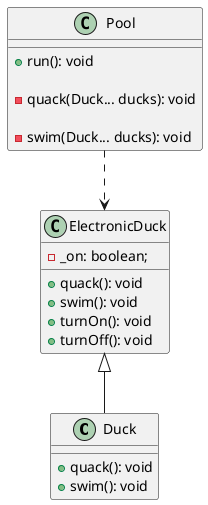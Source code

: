 @startuml
class Duck{
    + quack(): void
    + swim(): void
}
class ElectronicDuck{
    - _on: boolean;
    + quack(): void
    + swim(): void
    + turnOn(): void
    + turnOff(): void

}
class Pool {
    +run(): void

    - quack(Duck... ducks): void

    - swim(Duck... ducks): void

}

Pool ..> ElectronicDuck
ElectronicDuck <|-- Duck
